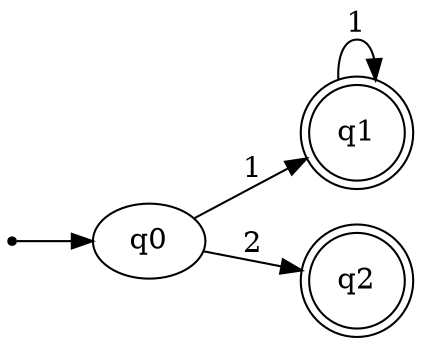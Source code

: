 digraph{

rankdir=LR;
inic[shape=point];

inic->q0;

q0->q1 [label="1"];
q1->q1 [label="1"];
q0->q2 [label="2"];
q1[shape=doublecircle];
q2[shape=doublecircle];
}

